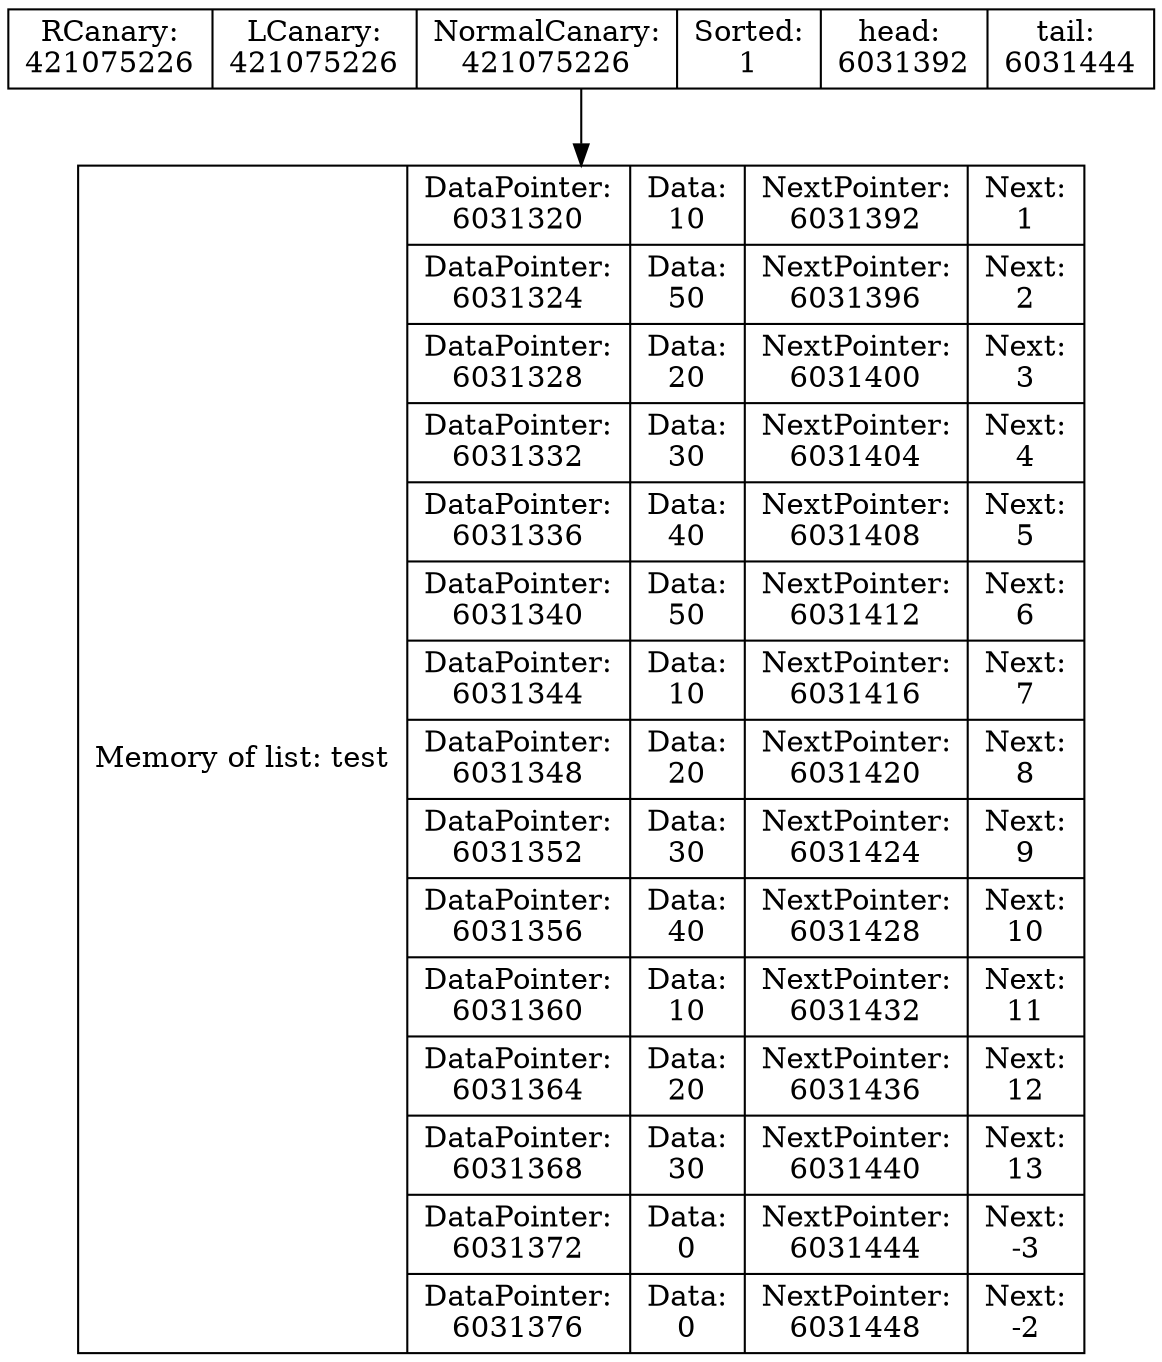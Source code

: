 digraph G{
data [shape=record,label="{Memory of list: test} | {{DataPointer:\n6031320 | Data:\n10 | NextPointer:\n6031392 | Next:\n1}
| {DataPointer:\n6031324 | Data:\n50 | NextPointer:\n6031396 | Next:\n2}
| {DataPointer:\n6031328 | Data:\n20 | NextPointer:\n6031400 | Next:\n3}
| {DataPointer:\n6031332 | Data:\n30 | NextPointer:\n6031404 | Next:\n4}
| {DataPointer:\n6031336 | Data:\n40 | NextPointer:\n6031408 | Next:\n5}
| {DataPointer:\n6031340 | Data:\n50 | NextPointer:\n6031412 | Next:\n6}
| {DataPointer:\n6031344 | Data:\n10 | NextPointer:\n6031416 | Next:\n7}
| {DataPointer:\n6031348 | Data:\n20 | NextPointer:\n6031420 | Next:\n8}
| {DataPointer:\n6031352 | Data:\n30 | NextPointer:\n6031424 | Next:\n9}
| {DataPointer:\n6031356 | Data:\n40 | NextPointer:\n6031428 | Next:\n10}
| {DataPointer:\n6031360 | Data:\n10 | NextPointer:\n6031432 | Next:\n11}
| {DataPointer:\n6031364 | Data:\n20 | NextPointer:\n6031436 | Next:\n12}
| {DataPointer:\n6031368 | Data:\n30 | NextPointer:\n6031440 | Next:\n13}
| {DataPointer:\n6031372 | Data:\n0 | NextPointer:\n6031444 | Next:\n-3}
| {DataPointer:\n6031376 | Data:\n0 | NextPointer:\n6031448 | Next:\n-2}
}"];
Shild [shape=record,label=" RCanary:\n421075226 | LCanary:\n421075226  | NormalCanary:\n421075226 | Sorted:\n1 | head: \n6031392 | tail: \n6031444 "];
Shild->data
}
